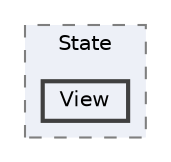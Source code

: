 digraph "C:/Users/むずでょ/Documents/Unity Projects/RMU-1-00-00-Research/Assets/RPGMaker/Codebase/Editor/Hierarchy/Region/State/View"
{
 // LATEX_PDF_SIZE
  bgcolor="transparent";
  edge [fontname=Helvetica,fontsize=10,labelfontname=Helvetica,labelfontsize=10];
  node [fontname=Helvetica,fontsize=10,shape=box,height=0.2,width=0.4];
  compound=true
  subgraph clusterdir_79dc4fef5bd9d0a72bc69c3a294ae4b4 {
    graph [ bgcolor="#edf0f7", pencolor="grey50", label="State", fontname=Helvetica,fontsize=10 style="filled,dashed", URL="dir_79dc4fef5bd9d0a72bc69c3a294ae4b4.html",tooltip=""]
  dir_63040ba608a397a2294802f3e6f4c464 [label="View", fillcolor="#edf0f7", color="grey25", style="filled,bold", URL="dir_63040ba608a397a2294802f3e6f4c464.html",tooltip=""];
  }
}
